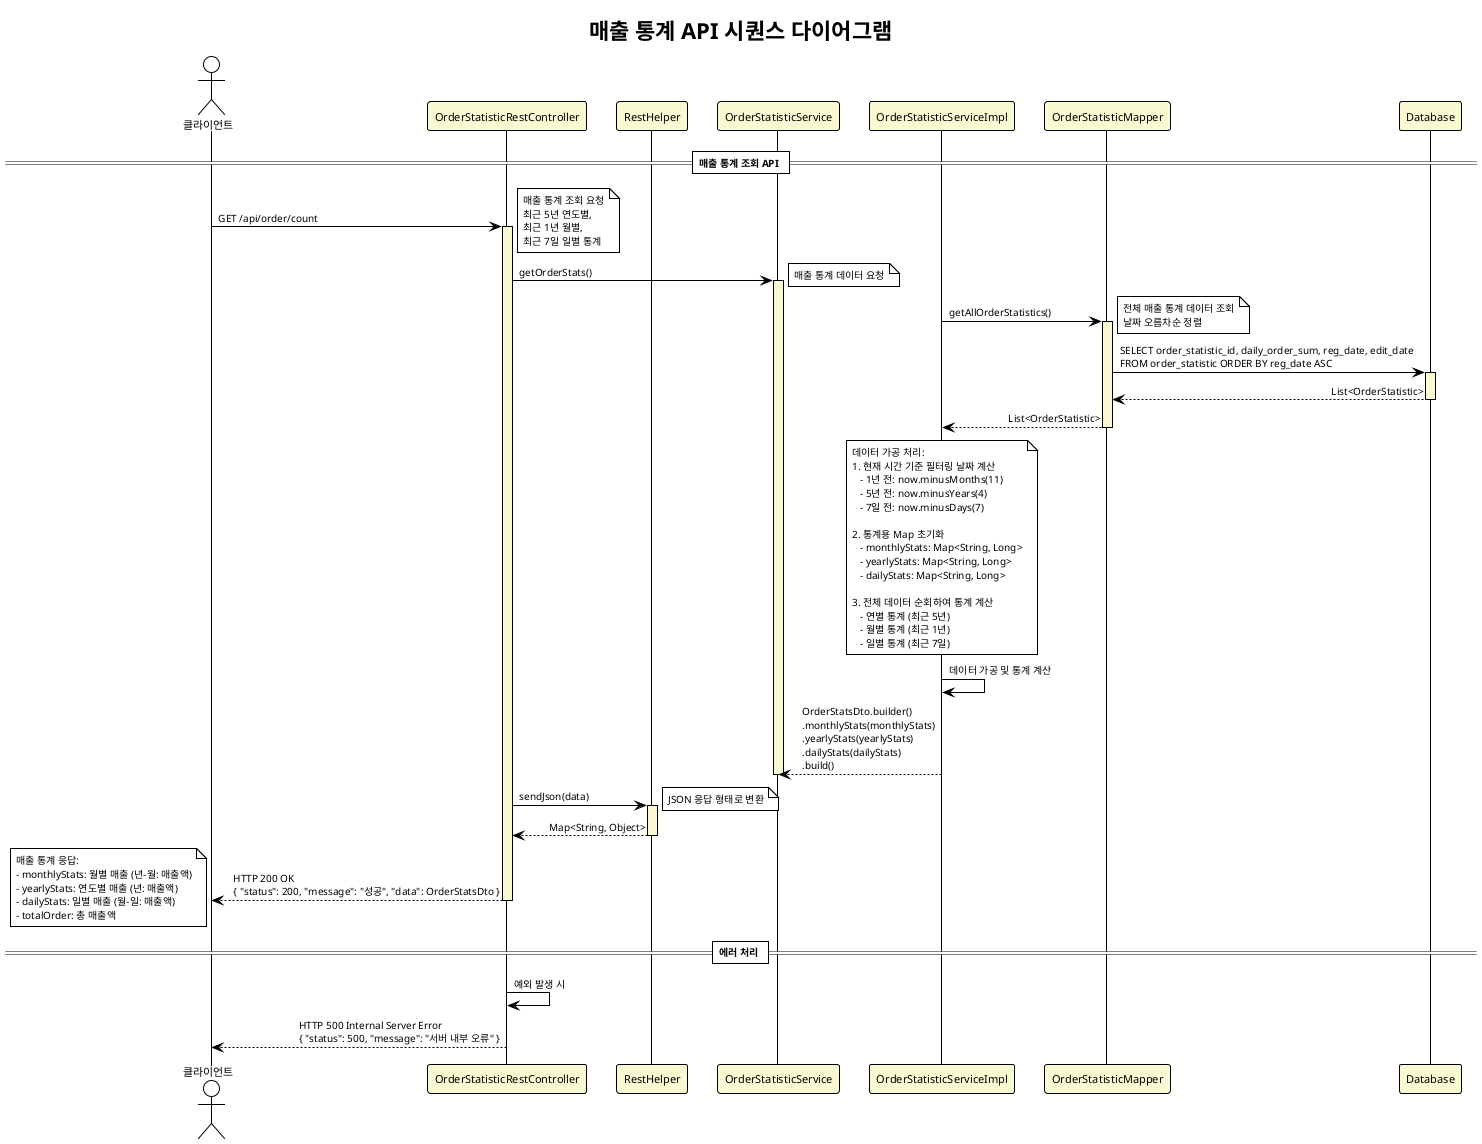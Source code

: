 @startuml OrderStatisticRestController
!define DPI 300
!theme plain
skinparam defaultFontName "맑은 고딕"
skinparam defaultFontSize 10
skinparam sequence {
    ArrowColor Black
    ActorBorderColor Black
    LifeLineBorderColor Black
    LifeLineBackgroundColor LightGoldenRodYellow
    ParticipantBorderColor Black
    ParticipantBackgroundColor LightGoldenRodYellow
    ParticipantFontName "맑은 고딕"
    ParticipantFontSize 11
    ActorFontName "맑은 고딕"
    ActorFontSize 11
    MessageAlign direction
    NoteFontName "맑은 고딕"
    NoteFontSize 10
}

title 매출 통계 API 시퀀스 다이어그램

actor Client as "클라이언트"
participant OrderStatisticRestController as "OrderStatisticRestController"
participant RestHelper as "RestHelper"
participant OrderStatisticService as "OrderStatisticService"
participant OrderStatisticServiceImpl as "OrderStatisticServiceImpl"
participant OrderStatisticMapper as "OrderStatisticMapper"
participant Database as "Database"

== 매출 통계 조회 API ==

Client -> OrderStatisticRestController: GET /api/order/count
note right
  매출 통계 조회 요청
  최근 5년 연도별, 
  최근 1년 월별,
  최근 7일 일별 통계
end note

activate OrderStatisticRestController

OrderStatisticRestController -> OrderStatisticService: getOrderStats()
note right
  매출 통계 데이터 요청
end note

activate OrderStatisticService

OrderStatisticServiceImpl -> OrderStatisticMapper: getAllOrderStatistics()
note right
  전체 매출 통계 데이터 조회
  날짜 오름차순 정렬
end note

activate OrderStatisticMapper

OrderStatisticMapper -> Database: SELECT order_statistic_id, daily_order_sum, reg_date, edit_date\nFROM order_statistic ORDER BY reg_date ASC
activate Database
Database --> OrderStatisticMapper: List<OrderStatistic>
deactivate Database

OrderStatisticMapper --> OrderStatisticServiceImpl: List<OrderStatistic>
deactivate OrderStatisticMapper

note over OrderStatisticServiceImpl
  데이터 가공 처리:
  1. 현재 시간 기준 필터링 날짜 계산
     - 1년 전: now.minusMonths(11)
     - 5년 전: now.minusYears(4)
     - 7일 전: now.minusDays(7)
  
  2. 통계용 Map 초기화
     - monthlyStats: Map<String, Long>
     - yearlyStats: Map<String, Long>
     - dailyStats: Map<String, Long>
  
  3. 전체 데이터 순회하여 통계 계산
     - 연별 통계 (최근 5년)
     - 월별 통계 (최근 1년)
     - 일별 통계 (최근 7일)
end note

OrderStatisticServiceImpl -> OrderStatisticServiceImpl: 데이터 가공 및 통계 계산

OrderStatisticServiceImpl --> OrderStatisticService: OrderStatsDto.builder()\n.monthlyStats(monthlyStats)\n.yearlyStats(yearlyStats)\n.dailyStats(dailyStats)\n.build()
deactivate OrderStatisticService

OrderStatisticRestController -> RestHelper: sendJson(data)
note right
  JSON 응답 형태로 변환
end note

activate RestHelper
RestHelper --> OrderStatisticRestController: Map<String, Object>
deactivate RestHelper

OrderStatisticRestController --> Client: HTTP 200 OK\n{ "status": 200, "message": "성공", "data": OrderStatsDto }
note left
  매출 통계 응답:
  - monthlyStats: 월별 매출 (년-월: 매출액)
  - yearlyStats: 연도별 매출 (년: 매출액)
  - dailyStats: 일별 매출 (월-일: 매출액)
  - totalOrder: 총 매출액
end note

deactivate OrderStatisticRestController

== 에러 처리 ==

OrderStatisticRestController -> OrderStatisticRestController: 예외 발생 시
OrderStatisticRestController --> Client: HTTP 500 Internal Server Error\n{ "status": 500, "message": "서버 내부 오류" }

@enduml
